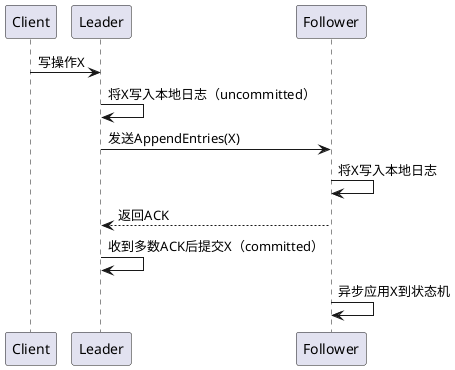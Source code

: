 @startuml // How to build a distributed system
Client -> Leader: 写操作X
Leader -> Leader: 将X写入本地日志（uncommitted）
Leader -> Follower: 发送AppendEntries(X)
Follower -> Follower: 将X写入本地日志
Follower --> Leader: 返回ACK
Leader -> Leader: 收到多数ACK后提交X（committed）
Follower -> Follower: 异步应用X到状态机
@enduml
@startuml //node-state

Follower: 默认状态，\n被动接受Leader的心跳
Candidate: 发起选举的临时状态，\n向其他节点发送RequestVote RPC
Leader: 处理客户端请求，\n管理日志复制，\n定期发送心跳维持权威

Follower -> Candidate: 超时未收到心跳\n或者投票请求
Candidate --> Leader: 选举成功
Candidate -> Follower: 发送投票请求
Leader -> Follower: 收到大于当前Term的心跳或者投票请求，\n立即切换为Follower
@enduml
